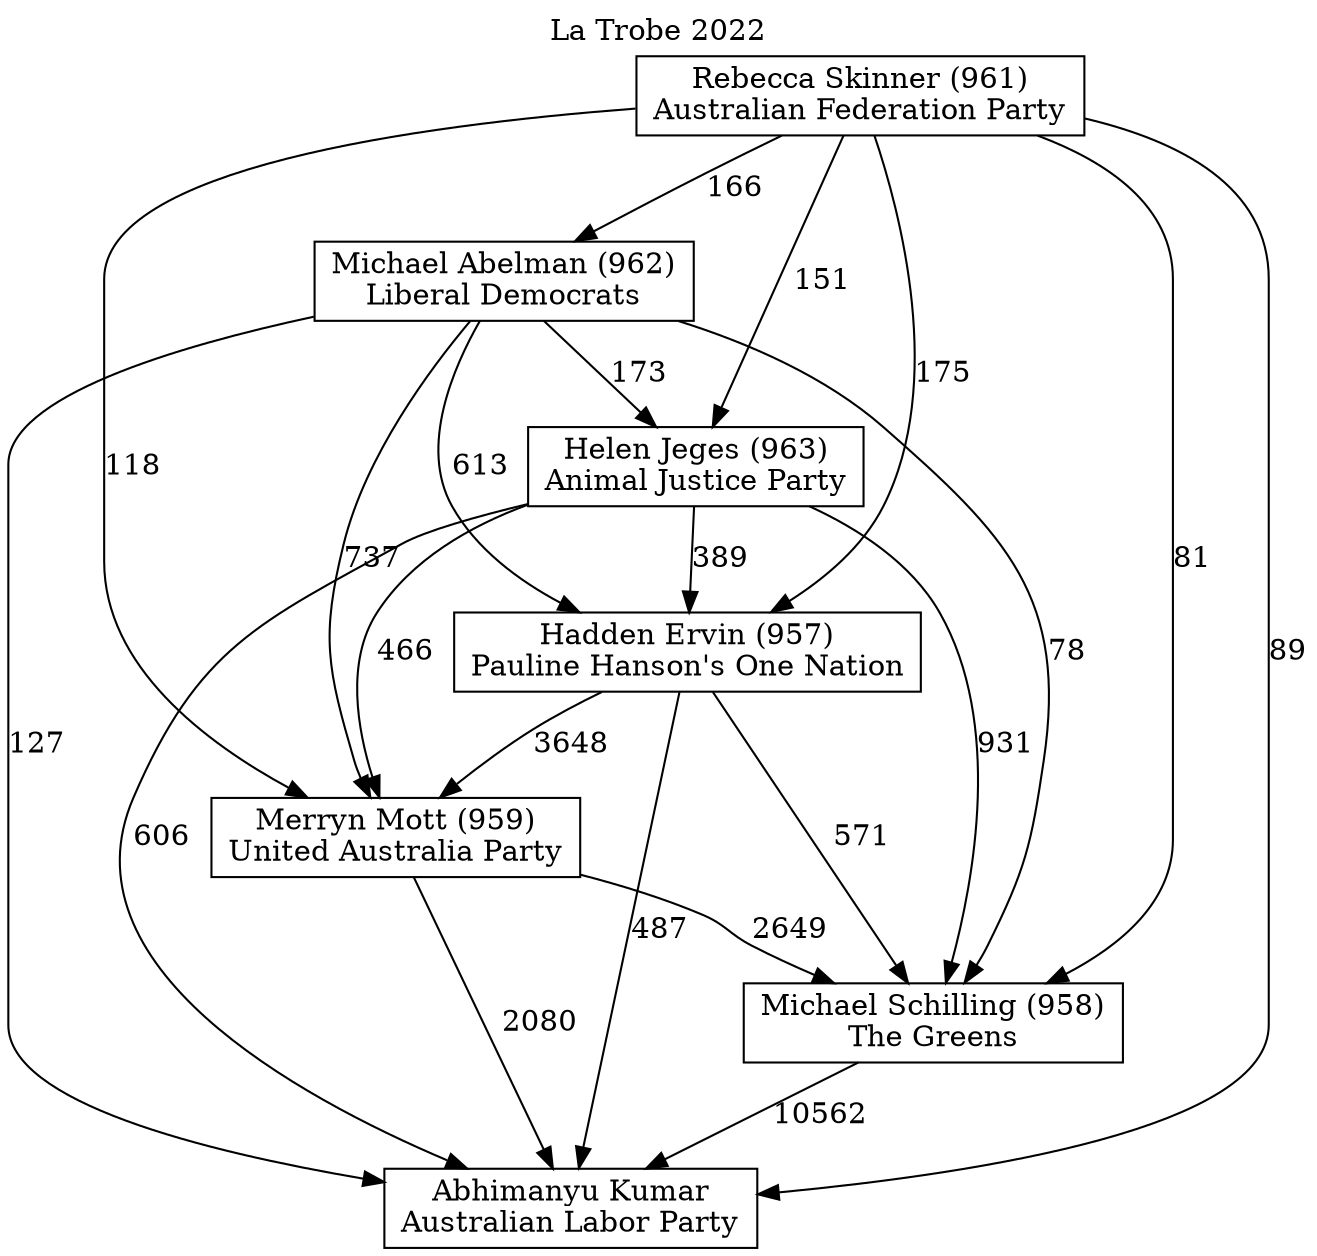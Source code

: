 // House preference flow
digraph "Abhimanyu Kumar_La Trobe_2022" {
	graph [label="La Trobe 2022" labelloc=t mclimit=10]
	node [shape=box]
	"Hadden Ervin (957)" [label="Hadden Ervin (957)
Pauline Hanson's One Nation"]
	"Abhimanyu Kumar" [label="Abhimanyu Kumar
Australian Labor Party"]
	"Michael Schilling (958)" [label="Michael Schilling (958)
The Greens"]
	"Rebecca Skinner (961)" [label="Rebecca Skinner (961)
Australian Federation Party"]
	"Michael Abelman (962)" [label="Michael Abelman (962)
Liberal Democrats"]
	"Merryn Mott (959)" [label="Merryn Mott (959)
United Australia Party"]
	"Helen Jeges (963)" [label="Helen Jeges (963)
Animal Justice Party"]
	"Helen Jeges (963)" -> "Michael Schilling (958)" [label=931]
	"Michael Abelman (962)" -> "Hadden Ervin (957)" [label=613]
	"Michael Abelman (962)" -> "Abhimanyu Kumar" [label=127]
	"Merryn Mott (959)" -> "Michael Schilling (958)" [label=2649]
	"Rebecca Skinner (961)" -> "Helen Jeges (963)" [label=151]
	"Hadden Ervin (957)" -> "Michael Schilling (958)" [label=571]
	"Merryn Mott (959)" -> "Abhimanyu Kumar" [label=2080]
	"Rebecca Skinner (961)" -> "Hadden Ervin (957)" [label=175]
	"Rebecca Skinner (961)" -> "Michael Abelman (962)" [label=166]
	"Rebecca Skinner (961)" -> "Abhimanyu Kumar" [label=89]
	"Helen Jeges (963)" -> "Merryn Mott (959)" [label=466]
	"Michael Abelman (962)" -> "Michael Schilling (958)" [label=78]
	"Helen Jeges (963)" -> "Abhimanyu Kumar" [label=606]
	"Michael Schilling (958)" -> "Abhimanyu Kumar" [label=10562]
	"Hadden Ervin (957)" -> "Abhimanyu Kumar" [label=487]
	"Hadden Ervin (957)" -> "Merryn Mott (959)" [label=3648]
	"Rebecca Skinner (961)" -> "Michael Schilling (958)" [label=81]
	"Michael Abelman (962)" -> "Helen Jeges (963)" [label=173]
	"Helen Jeges (963)" -> "Hadden Ervin (957)" [label=389]
	"Rebecca Skinner (961)" -> "Merryn Mott (959)" [label=118]
	"Michael Abelman (962)" -> "Merryn Mott (959)" [label=737]
}
